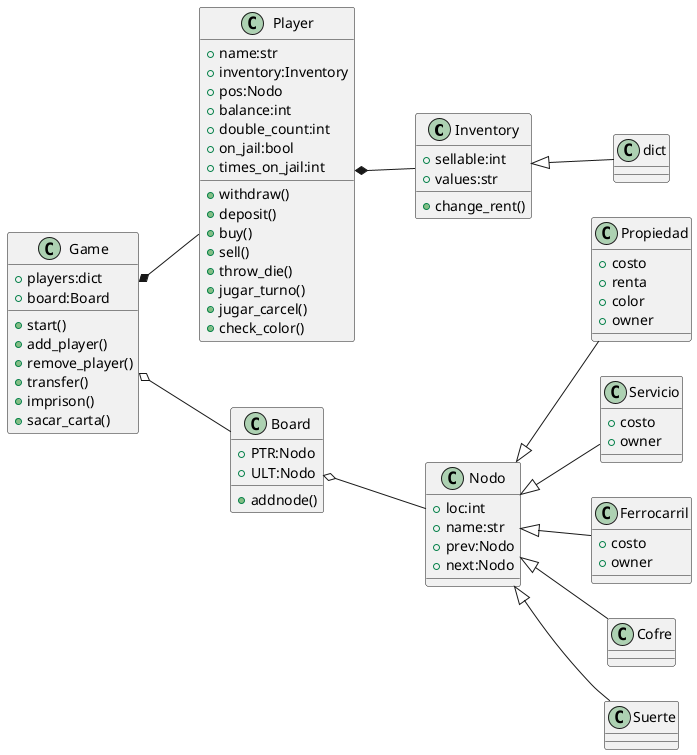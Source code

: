 @startuml
left to right direction
class Inventory{
+sellable:int
+values:str
+change_rent()
}

class Player{
+name:str
+inventory:Inventory
+pos:Nodo
+balance:int
+double_count:int
+on_jail:bool
+times_on_jail:int
+withdraw()
+deposit()
+buy()
+sell()
+throw_die()
+jugar_turno()
+jugar_carcel()
+check_color()
}
class dict{
}
class Game{
+players:dict
+board:Board
+start()
+add_player()
+remove_player()
+transfer()
+imprison()
+sacar_carta()
}

class Board{
+PTR:Nodo
+ULT:Nodo
+addnode()
}

class Nodo{
+loc:int
+name:str
+prev:Nodo
+next:Nodo
}
class Propiedad{
+costo
+renta
+color
+owner
}
class Servicio{
+costo
+owner
}
class Ferrocarril{
+costo
+owner
}
Player*--Inventory
Game *--Player
Game o-- Board
Board o-- Nodo
Inventory <|-- dict
Nodo <|-- Propiedad
Nodo <|-- Ferrocarril
Nodo <|-- Servicio
Nodo <|-- Cofre
Nodo <|-- Suerte
@enduml